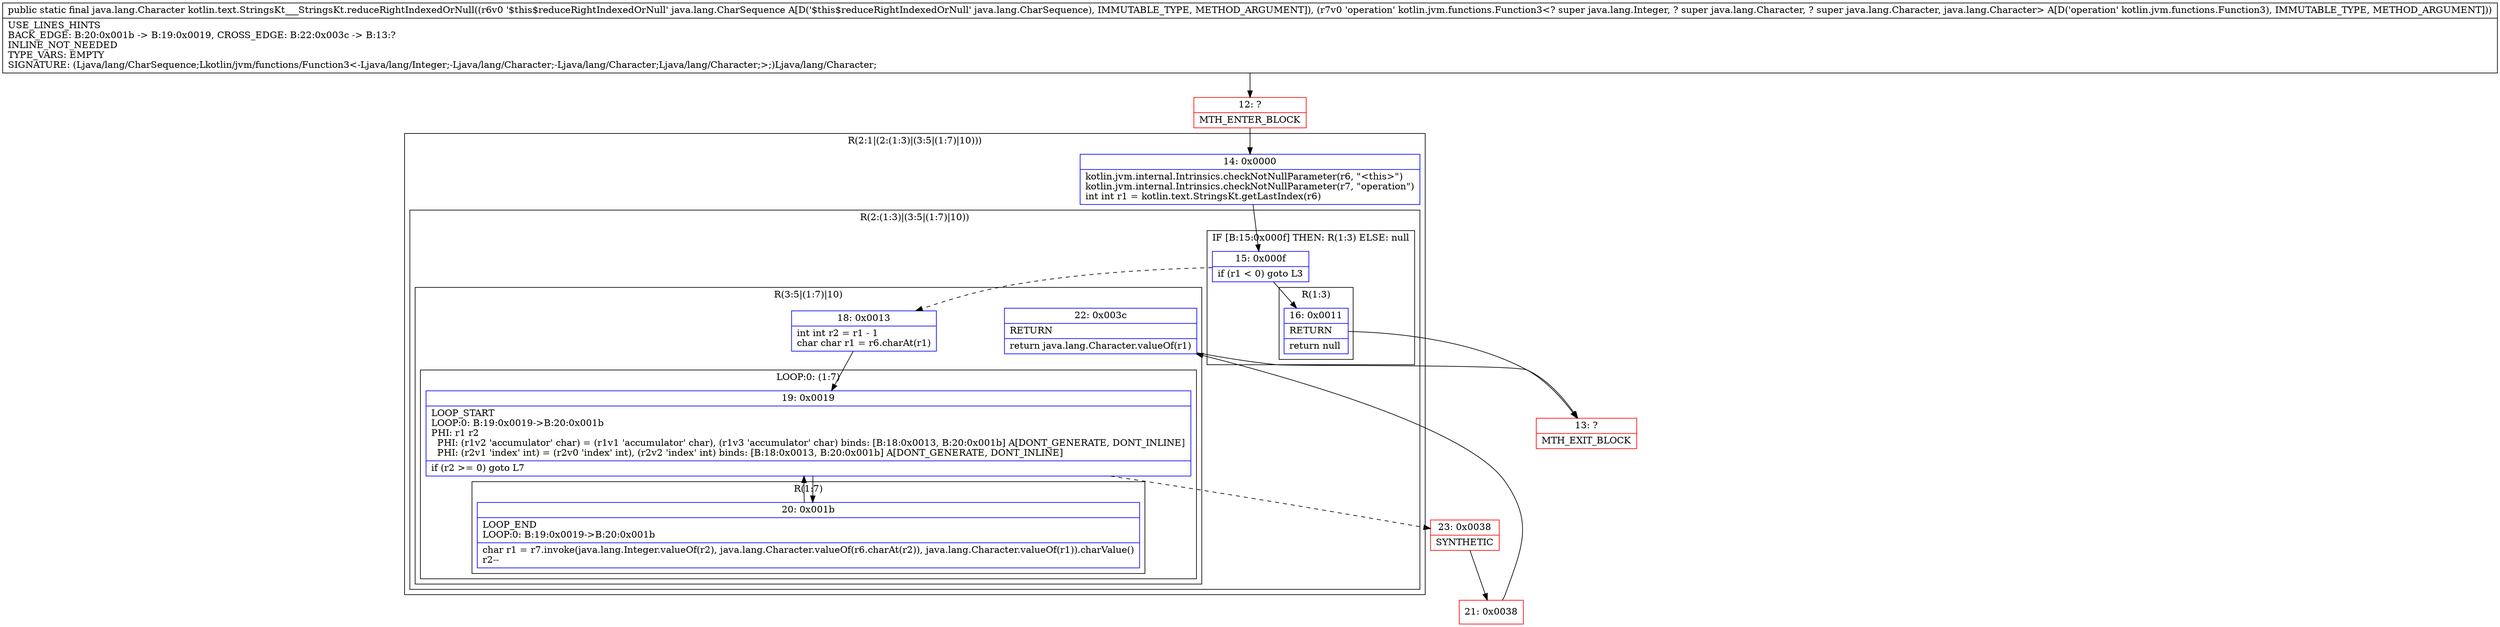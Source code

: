 digraph "CFG forkotlin.text.StringsKt___StringsKt.reduceRightIndexedOrNull(Ljava\/lang\/CharSequence;Lkotlin\/jvm\/functions\/Function3;)Ljava\/lang\/Character;" {
subgraph cluster_Region_1491345222 {
label = "R(2:1|(2:(1:3)|(3:5|(1:7)|10)))";
node [shape=record,color=blue];
Node_14 [shape=record,label="{14\:\ 0x0000|kotlin.jvm.internal.Intrinsics.checkNotNullParameter(r6, \"\<this\>\")\lkotlin.jvm.internal.Intrinsics.checkNotNullParameter(r7, \"operation\")\lint int r1 = kotlin.text.StringsKt.getLastIndex(r6)\l}"];
subgraph cluster_Region_1626430039 {
label = "R(2:(1:3)|(3:5|(1:7)|10))";
node [shape=record,color=blue];
subgraph cluster_IfRegion_1399478108 {
label = "IF [B:15:0x000f] THEN: R(1:3) ELSE: null";
node [shape=record,color=blue];
Node_15 [shape=record,label="{15\:\ 0x000f|if (r1 \< 0) goto L3\l}"];
subgraph cluster_Region_1061354797 {
label = "R(1:3)";
node [shape=record,color=blue];
Node_16 [shape=record,label="{16\:\ 0x0011|RETURN\l|return null\l}"];
}
}
subgraph cluster_Region_502649277 {
label = "R(3:5|(1:7)|10)";
node [shape=record,color=blue];
Node_18 [shape=record,label="{18\:\ 0x0013|int int r2 = r1 \- 1\lchar char r1 = r6.charAt(r1)\l}"];
subgraph cluster_LoopRegion_479711427 {
label = "LOOP:0: (1:7)";
node [shape=record,color=blue];
Node_19 [shape=record,label="{19\:\ 0x0019|LOOP_START\lLOOP:0: B:19:0x0019\-\>B:20:0x001b\lPHI: r1 r2 \l  PHI: (r1v2 'accumulator' char) = (r1v1 'accumulator' char), (r1v3 'accumulator' char) binds: [B:18:0x0013, B:20:0x001b] A[DONT_GENERATE, DONT_INLINE]\l  PHI: (r2v1 'index' int) = (r2v0 'index' int), (r2v2 'index' int) binds: [B:18:0x0013, B:20:0x001b] A[DONT_GENERATE, DONT_INLINE]\l|if (r2 \>= 0) goto L7\l}"];
subgraph cluster_Region_1693573688 {
label = "R(1:7)";
node [shape=record,color=blue];
Node_20 [shape=record,label="{20\:\ 0x001b|LOOP_END\lLOOP:0: B:19:0x0019\-\>B:20:0x001b\l|char r1 = r7.invoke(java.lang.Integer.valueOf(r2), java.lang.Character.valueOf(r6.charAt(r2)), java.lang.Character.valueOf(r1)).charValue()\lr2\-\-\l}"];
}
}
Node_22 [shape=record,label="{22\:\ 0x003c|RETURN\l|return java.lang.Character.valueOf(r1)\l}"];
}
}
}
Node_12 [shape=record,color=red,label="{12\:\ ?|MTH_ENTER_BLOCK\l}"];
Node_13 [shape=record,color=red,label="{13\:\ ?|MTH_EXIT_BLOCK\l}"];
Node_23 [shape=record,color=red,label="{23\:\ 0x0038|SYNTHETIC\l}"];
Node_21 [shape=record,color=red,label="{21\:\ 0x0038}"];
MethodNode[shape=record,label="{public static final java.lang.Character kotlin.text.StringsKt___StringsKt.reduceRightIndexedOrNull((r6v0 '$this$reduceRightIndexedOrNull' java.lang.CharSequence A[D('$this$reduceRightIndexedOrNull' java.lang.CharSequence), IMMUTABLE_TYPE, METHOD_ARGUMENT]), (r7v0 'operation' kotlin.jvm.functions.Function3\<? super java.lang.Integer, ? super java.lang.Character, ? super java.lang.Character, java.lang.Character\> A[D('operation' kotlin.jvm.functions.Function3), IMMUTABLE_TYPE, METHOD_ARGUMENT]))  | USE_LINES_HINTS\lBACK_EDGE: B:20:0x001b \-\> B:19:0x0019, CROSS_EDGE: B:22:0x003c \-\> B:13:?\lINLINE_NOT_NEEDED\lTYPE_VARS: EMPTY\lSIGNATURE: (Ljava\/lang\/CharSequence;Lkotlin\/jvm\/functions\/Function3\<\-Ljava\/lang\/Integer;\-Ljava\/lang\/Character;\-Ljava\/lang\/Character;Ljava\/lang\/Character;\>;)Ljava\/lang\/Character;\l}"];
MethodNode -> Node_12;Node_14 -> Node_15;
Node_15 -> Node_16;
Node_15 -> Node_18[style=dashed];
Node_16 -> Node_13;
Node_18 -> Node_19;
Node_19 -> Node_20;
Node_19 -> Node_23[style=dashed];
Node_20 -> Node_19;
Node_22 -> Node_13;
Node_12 -> Node_14;
Node_23 -> Node_21;
Node_21 -> Node_22;
}


